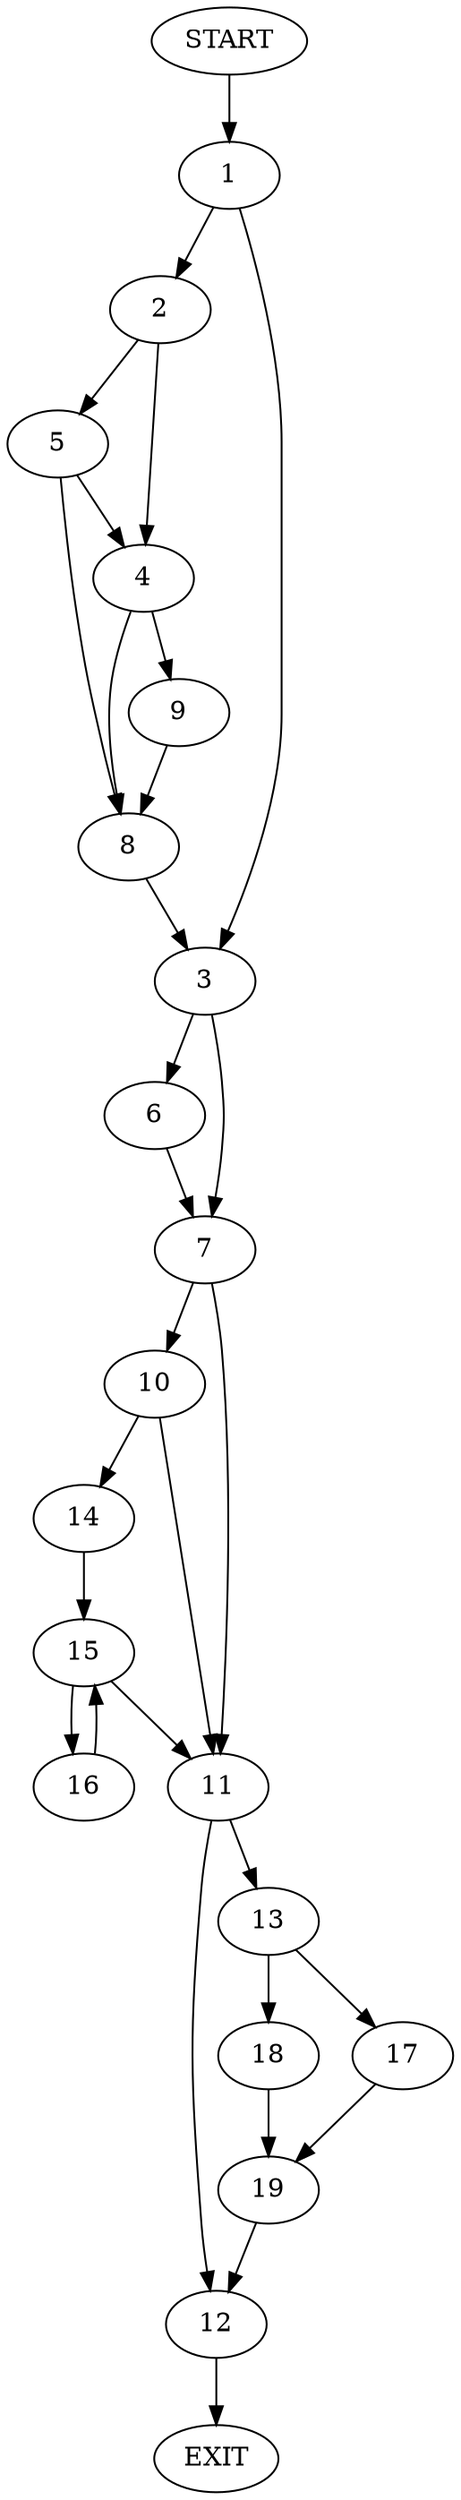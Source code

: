 digraph {
0 [label="START"]
20 [label="EXIT"]
0 -> 1
1 -> 2
1 -> 3
2 -> 4
2 -> 5
3 -> 6
3 -> 7
5 -> 4
5 -> 8
4 -> 8
4 -> 9
8 -> 3
9 -> 8
7 -> 10
7 -> 11
6 -> 7
11 -> 12
11 -> 13
10 -> 14
10 -> 11
14 -> 15
15 -> 16
15 -> 11
16 -> 15
12 -> 20
13 -> 17
13 -> 18
17 -> 19
18 -> 19
19 -> 12
}
